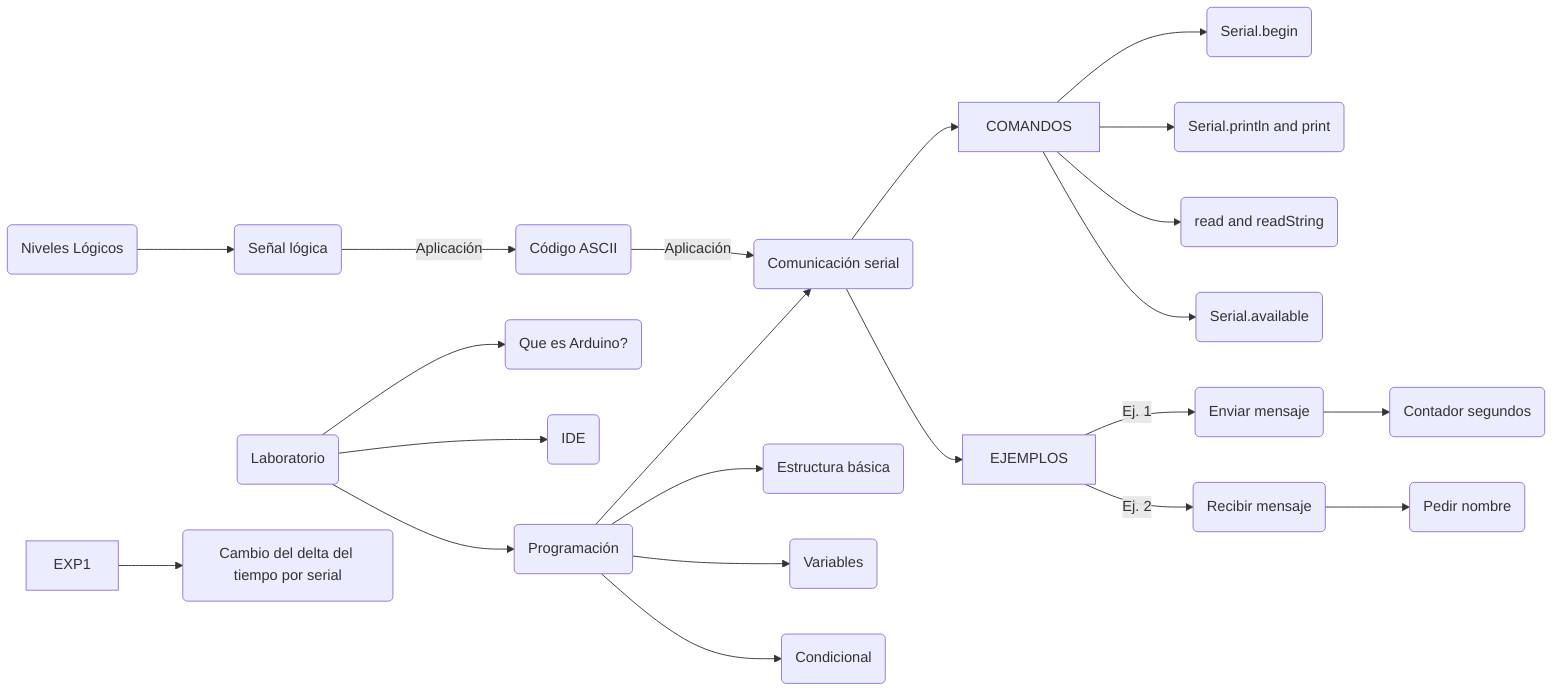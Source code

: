 graph LR

    A(Niveles Lógicos) --> B(Señal lógica)
    B -->|Aplicación| ASCII(Código ASCII)
    ASCII -->|Aplicación| COM

    
    LAB(Laboratorio)-->QUE(Que es Arduino?)
    LAB --> IDE(IDE)
    LAB-->P(Programación)

    P--> E(Estructura básica)
    P--> V(Variables)
    P--> CO(Condicional)
    P--> COM(Comunicación serial)
    
    COM 
    COM --> COMANDOS
    COMANDOS -->Serial(Serial.begin) 
    COMANDOS -->Print(Serial.println and print)
    COMANDOS -->Read(read and readString)
    COMANDOS --> Available(Serial.available)

    COM --> EJEMPLOS
    EJEMPLOS -->|Ej. 1| EJ1(Enviar mensaje) 
    EJ1 -->DEJ1(Contador segundos)
    EJEMPLOS -->|Ej. 2| EJ2(Recibir mensaje) 
    EJ2--> DEJ2(Pedir nombre)
    

    EXP1 --> Detalle(Cambio del delta del tiempo por serial)

    %% https://mermaid-js.github.io/mermaid-live-editor/#/edit/eyJjb2RlIjoiZ3JhcGggTFJcblxuICAgIEEoTml2ZWxlcyBMw7NnaWNvcykgLS0-IEIoU2XDsWFsIGzDs2dpY2EpXG4gICAgQiAtLT58QXBsaWNhY2nDs258IEMoQ8OzZGlnbyBBTkNJSSlcbiAgICBCIC0tPiBDT01cblxuICAgIFxuICAgIEwoTGFib3JhdG9yaW8pLS0-QVIoUXVlIGVzIEFyZHVpbm8_KVxuICAgIEFSIC0tPiBJREUoSURFKVxuICAgIElERS0tPlAoUHJvZ3JhbWFjacOzbilcblxuICAgIFAtLT4gRShFc3RydWN0dXJhIGLDoXNpY2EpXG4gICAgUC0tPiBWKFZhcmlhYmxlcylcbiAgICBQLS0-IENPKENvbmRpY2lvbmFsKVxuICAgIFAtLT4gQ09NKENvbXVuaWNhY2nDs24gc2VyaWFsKVxuICAgIFxuICAgIENPTSBcbiAgICBDT00gLS0-IENPTUFORE9TXG4gICAgQ09NQU5ET1MgLS0-U2VyaWFsKFNlcmlhbC5iZWdpbikgXG4gICAgQ09NQU5ET1MgLS0-UHJpbnQoU2VyaWFsLnByaW50bG4gYW5kIHByaW50KVxuICAgIENPTUFORE9TIC0tPlJlYWQocmVhZCBhbmQgcmVhZFN0cmluZylcbiAgICBDT01BTkRPUyAtLT4gQXZhaWxhYmxlKFNlcmlhbC5hdmFpbGFibGUpXG5cbiAgICBDT00gLS0-IEVKRU1QTE9TXG4gICAgRUpFTVBMT1MgLS0-fEVqLiAxfCBFSjEoRW52aWFyIG1lbnNhamUpIFxuICAgIEVKMSAtLT5ERUoxKENvbnRhZG9yIHNlZ3VuZG9zKVxuICAgIEVKRU1QTE9TIC0tPnxFai4gMnwgRUoyKFJlY2liaXIgbWVuc2FqZSkgXG4gICAgRUoyLS0-IERFSjIoUGVkaXIgbm9tYnJlKVxuICAgIFxuICAgIENPTSAtLT4gVEFSRUFcbiAgICBUQVJFQS0tPlRyKENhbWJpbyBkZWx0YSB0aWVtcG8gcG9yIHNlcmlhbClcblxuICAgICUlIGNvbWVudGFyaW8iLCJtZXJtYWlkIjp7fSwidXBkYXRlRWRpdG9yIjpmYWxzZX0